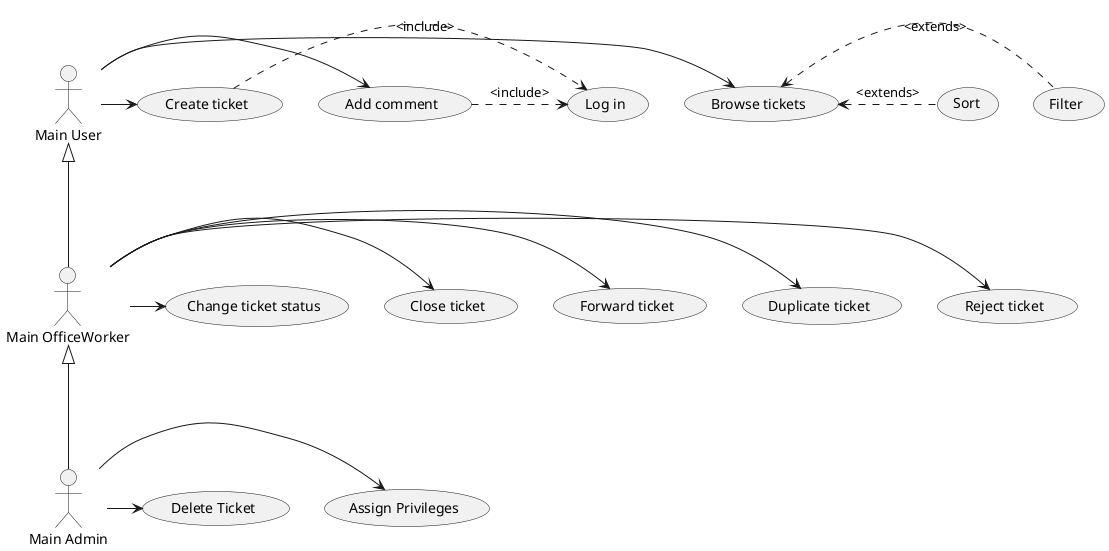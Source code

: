 @startuml
'https://plantuml.com/use-case-diagram

:Main Admin: as Admin
:Main OfficeWorker: as OfficeWorker
:Main User: as User

User <|--- OfficeWorker
OfficeWorker <|--- Admin


OfficeWorker -> (Reject ticket)
OfficeWorker -> (Duplicate ticket)
OfficeWorker -> (Forward ticket)
OfficeWorker -> (Close ticket)
OfficeWorker -> (Change ticket status)



User -> (Browse tickets)
User -> (Add comment)
User -> (Create ticket)

(Browse tickets) <. (Filter): <extends>
(Browse tickets) <. (Sort): <extends>
(Create ticket) .> (Log in): <include>
(Add comment) .> (Log in): <include>


Admin -> (Assign Privileges)
Admin -> (Delete Ticket)




@enduml